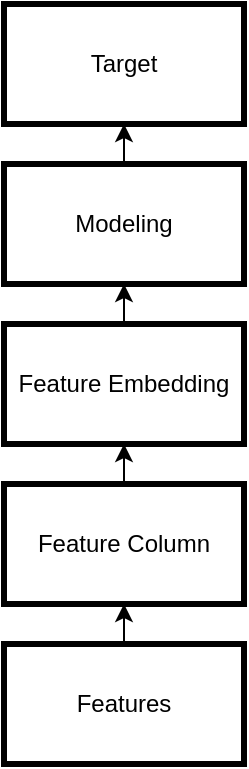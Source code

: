<mxfile version="20.7.4" type="github">
  <diagram id="mkWJEXeTlFygvjjcprAR" name="Page-1">
    <mxGraphModel dx="989" dy="549" grid="1" gridSize="10" guides="1" tooltips="1" connect="1" arrows="1" fold="1" page="1" pageScale="1" pageWidth="827" pageHeight="1169" math="0" shadow="0">
      <root>
        <mxCell id="0" />
        <mxCell id="1" parent="0" />
        <mxCell id="Z7z3Dmf8v_Bu41zN9ljn-6" style="edgeStyle=orthogonalEdgeStyle;rounded=0;orthogonalLoop=1;jettySize=auto;html=1;exitX=0.5;exitY=0;exitDx=0;exitDy=0;entryX=0.5;entryY=1;entryDx=0;entryDy=0;" edge="1" parent="1" source="Z7z3Dmf8v_Bu41zN9ljn-1" target="Z7z3Dmf8v_Bu41zN9ljn-2">
          <mxGeometry relative="1" as="geometry" />
        </mxCell>
        <mxCell id="Z7z3Dmf8v_Bu41zN9ljn-1" value="Features" style="rounded=0;whiteSpace=wrap;html=1;strokeWidth=3;" vertex="1" parent="1">
          <mxGeometry x="280" y="520" width="120" height="60" as="geometry" />
        </mxCell>
        <mxCell id="Z7z3Dmf8v_Bu41zN9ljn-7" style="edgeStyle=orthogonalEdgeStyle;rounded=0;orthogonalLoop=1;jettySize=auto;html=1;exitX=0.5;exitY=0;exitDx=0;exitDy=0;entryX=0.5;entryY=1;entryDx=0;entryDy=0;" edge="1" parent="1" source="Z7z3Dmf8v_Bu41zN9ljn-2" target="Z7z3Dmf8v_Bu41zN9ljn-3">
          <mxGeometry relative="1" as="geometry" />
        </mxCell>
        <mxCell id="Z7z3Dmf8v_Bu41zN9ljn-2" value="Feature Column" style="rounded=0;whiteSpace=wrap;html=1;strokeWidth=3;" vertex="1" parent="1">
          <mxGeometry x="280" y="440" width="120" height="60" as="geometry" />
        </mxCell>
        <mxCell id="Z7z3Dmf8v_Bu41zN9ljn-8" style="edgeStyle=orthogonalEdgeStyle;rounded=0;orthogonalLoop=1;jettySize=auto;html=1;exitX=0.5;exitY=0;exitDx=0;exitDy=0;" edge="1" parent="1" source="Z7z3Dmf8v_Bu41zN9ljn-3" target="Z7z3Dmf8v_Bu41zN9ljn-4">
          <mxGeometry relative="1" as="geometry" />
        </mxCell>
        <mxCell id="Z7z3Dmf8v_Bu41zN9ljn-3" value="Feature Embedding" style="rounded=0;whiteSpace=wrap;html=1;strokeWidth=3;" vertex="1" parent="1">
          <mxGeometry x="280" y="360" width="120" height="60" as="geometry" />
        </mxCell>
        <mxCell id="Z7z3Dmf8v_Bu41zN9ljn-9" style="edgeStyle=orthogonalEdgeStyle;rounded=0;orthogonalLoop=1;jettySize=auto;html=1;exitX=0.5;exitY=0;exitDx=0;exitDy=0;entryX=0.5;entryY=1;entryDx=0;entryDy=0;" edge="1" parent="1" source="Z7z3Dmf8v_Bu41zN9ljn-4" target="Z7z3Dmf8v_Bu41zN9ljn-5">
          <mxGeometry relative="1" as="geometry" />
        </mxCell>
        <mxCell id="Z7z3Dmf8v_Bu41zN9ljn-4" value="Modeling" style="rounded=0;whiteSpace=wrap;html=1;strokeWidth=3;" vertex="1" parent="1">
          <mxGeometry x="280" y="280" width="120" height="60" as="geometry" />
        </mxCell>
        <mxCell id="Z7z3Dmf8v_Bu41zN9ljn-5" value="Target" style="rounded=0;whiteSpace=wrap;html=1;strokeWidth=3;" vertex="1" parent="1">
          <mxGeometry x="280" y="200" width="120" height="60" as="geometry" />
        </mxCell>
      </root>
    </mxGraphModel>
  </diagram>
</mxfile>
